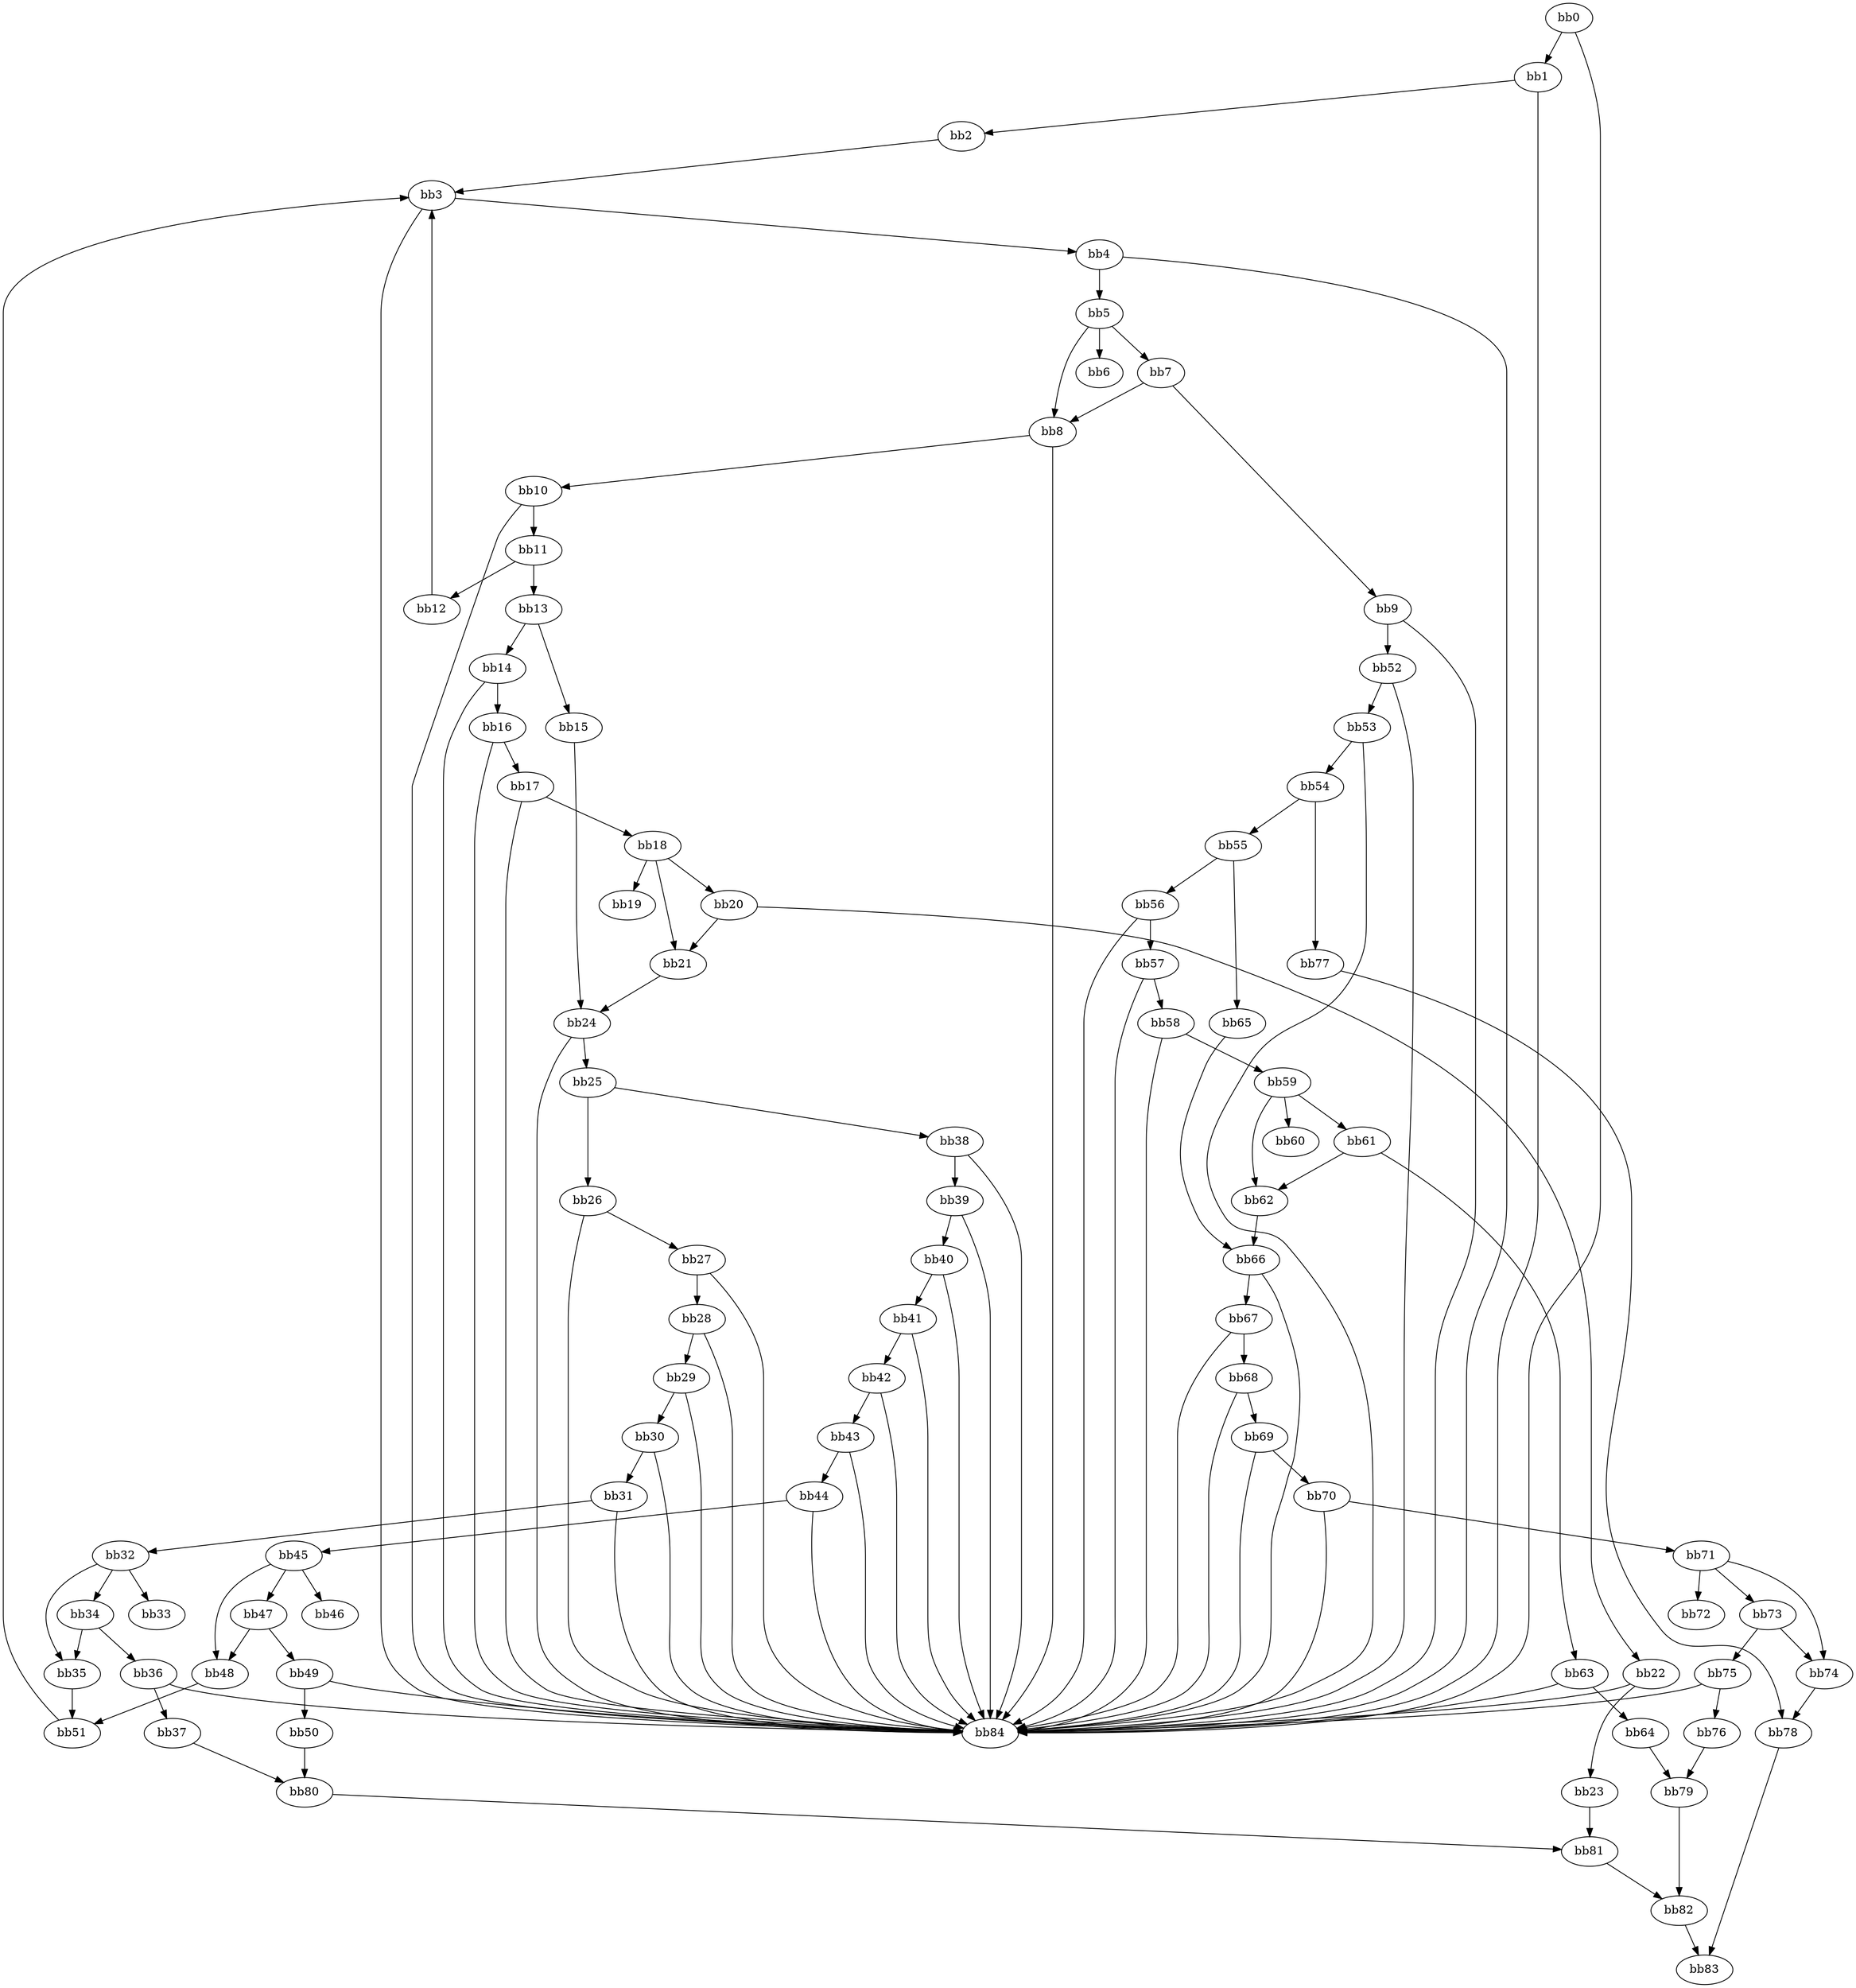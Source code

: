 digraph {
    0 [ label = "bb0\l" ]
    1 [ label = "bb1\l" ]
    2 [ label = "bb2\l" ]
    3 [ label = "bb3\l" ]
    4 [ label = "bb4\l" ]
    5 [ label = "bb5\l" ]
    6 [ label = "bb6\l" ]
    7 [ label = "bb7\l" ]
    8 [ label = "bb8\l" ]
    9 [ label = "bb9\l" ]
    10 [ label = "bb10\l" ]
    11 [ label = "bb11\l" ]
    12 [ label = "bb12\l" ]
    13 [ label = "bb13\l" ]
    14 [ label = "bb14\l" ]
    15 [ label = "bb15\l" ]
    16 [ label = "bb16\l" ]
    17 [ label = "bb17\l" ]
    18 [ label = "bb18\l" ]
    19 [ label = "bb19\l" ]
    20 [ label = "bb20\l" ]
    21 [ label = "bb21\l" ]
    22 [ label = "bb22\l" ]
    23 [ label = "bb23\l" ]
    24 [ label = "bb24\l" ]
    25 [ label = "bb25\l" ]
    26 [ label = "bb26\l" ]
    27 [ label = "bb27\l" ]
    28 [ label = "bb28\l" ]
    29 [ label = "bb29\l" ]
    30 [ label = "bb30\l" ]
    31 [ label = "bb31\l" ]
    32 [ label = "bb32\l" ]
    33 [ label = "bb33\l" ]
    34 [ label = "bb34\l" ]
    35 [ label = "bb35\l" ]
    36 [ label = "bb36\l" ]
    37 [ label = "bb37\l" ]
    38 [ label = "bb38\l" ]
    39 [ label = "bb39\l" ]
    40 [ label = "bb40\l" ]
    41 [ label = "bb41\l" ]
    42 [ label = "bb42\l" ]
    43 [ label = "bb43\l" ]
    44 [ label = "bb44\l" ]
    45 [ label = "bb45\l" ]
    46 [ label = "bb46\l" ]
    47 [ label = "bb47\l" ]
    48 [ label = "bb48\l" ]
    49 [ label = "bb49\l" ]
    50 [ label = "bb50\l" ]
    51 [ label = "bb51\l" ]
    52 [ label = "bb52\l" ]
    53 [ label = "bb53\l" ]
    54 [ label = "bb54\l" ]
    55 [ label = "bb55\l" ]
    56 [ label = "bb56\l" ]
    57 [ label = "bb57\l" ]
    58 [ label = "bb58\l" ]
    59 [ label = "bb59\l" ]
    60 [ label = "bb60\l" ]
    61 [ label = "bb61\l" ]
    62 [ label = "bb62\l" ]
    63 [ label = "bb63\l" ]
    64 [ label = "bb64\l" ]
    65 [ label = "bb65\l" ]
    66 [ label = "bb66\l" ]
    67 [ label = "bb67\l" ]
    68 [ label = "bb68\l" ]
    69 [ label = "bb69\l" ]
    70 [ label = "bb70\l" ]
    71 [ label = "bb71\l" ]
    72 [ label = "bb72\l" ]
    73 [ label = "bb73\l" ]
    74 [ label = "bb74\l" ]
    75 [ label = "bb75\l" ]
    76 [ label = "bb76\l" ]
    77 [ label = "bb77\l" ]
    78 [ label = "bb78\l" ]
    79 [ label = "bb79\l" ]
    80 [ label = "bb80\l" ]
    81 [ label = "bb81\l" ]
    82 [ label = "bb82\l" ]
    83 [ label = "bb83\l" ]
    84 [ label = "bb84\l" ]
    0 -> 1 [ ]
    0 -> 84 [ ]
    1 -> 2 [ ]
    1 -> 84 [ ]
    2 -> 3 [ ]
    3 -> 4 [ ]
    3 -> 84 [ ]
    4 -> 5 [ ]
    4 -> 84 [ ]
    5 -> 6 [ ]
    5 -> 7 [ ]
    5 -> 8 [ ]
    7 -> 8 [ ]
    7 -> 9 [ ]
    8 -> 10 [ ]
    8 -> 84 [ ]
    9 -> 52 [ ]
    9 -> 84 [ ]
    10 -> 11 [ ]
    10 -> 84 [ ]
    11 -> 12 [ ]
    11 -> 13 [ ]
    12 -> 3 [ ]
    13 -> 14 [ ]
    13 -> 15 [ ]
    14 -> 16 [ ]
    14 -> 84 [ ]
    15 -> 24 [ ]
    16 -> 17 [ ]
    16 -> 84 [ ]
    17 -> 18 [ ]
    17 -> 84 [ ]
    18 -> 19 [ ]
    18 -> 20 [ ]
    18 -> 21 [ ]
    20 -> 21 [ ]
    20 -> 22 [ ]
    21 -> 24 [ ]
    22 -> 23 [ ]
    22 -> 84 [ ]
    23 -> 81 [ ]
    24 -> 25 [ ]
    24 -> 84 [ ]
    25 -> 26 [ ]
    25 -> 38 [ ]
    26 -> 27 [ ]
    26 -> 84 [ ]
    27 -> 28 [ ]
    27 -> 84 [ ]
    28 -> 29 [ ]
    28 -> 84 [ ]
    29 -> 30 [ ]
    29 -> 84 [ ]
    30 -> 31 [ ]
    30 -> 84 [ ]
    31 -> 32 [ ]
    31 -> 84 [ ]
    32 -> 33 [ ]
    32 -> 34 [ ]
    32 -> 35 [ ]
    34 -> 35 [ ]
    34 -> 36 [ ]
    35 -> 51 [ ]
    36 -> 37 [ ]
    36 -> 84 [ ]
    37 -> 80 [ ]
    38 -> 39 [ ]
    38 -> 84 [ ]
    39 -> 40 [ ]
    39 -> 84 [ ]
    40 -> 41 [ ]
    40 -> 84 [ ]
    41 -> 42 [ ]
    41 -> 84 [ ]
    42 -> 43 [ ]
    42 -> 84 [ ]
    43 -> 44 [ ]
    43 -> 84 [ ]
    44 -> 45 [ ]
    44 -> 84 [ ]
    45 -> 46 [ ]
    45 -> 47 [ ]
    45 -> 48 [ ]
    47 -> 48 [ ]
    47 -> 49 [ ]
    48 -> 51 [ ]
    49 -> 50 [ ]
    49 -> 84 [ ]
    50 -> 80 [ ]
    51 -> 3 [ ]
    52 -> 53 [ ]
    52 -> 84 [ ]
    53 -> 54 [ ]
    53 -> 84 [ ]
    54 -> 55 [ ]
    54 -> 77 [ ]
    55 -> 56 [ ]
    55 -> 65 [ ]
    56 -> 57 [ ]
    56 -> 84 [ ]
    57 -> 58 [ ]
    57 -> 84 [ ]
    58 -> 59 [ ]
    58 -> 84 [ ]
    59 -> 60 [ ]
    59 -> 61 [ ]
    59 -> 62 [ ]
    61 -> 62 [ ]
    61 -> 63 [ ]
    62 -> 66 [ ]
    63 -> 64 [ ]
    63 -> 84 [ ]
    64 -> 79 [ ]
    65 -> 66 [ ]
    66 -> 67 [ ]
    66 -> 84 [ ]
    67 -> 68 [ ]
    67 -> 84 [ ]
    68 -> 69 [ ]
    68 -> 84 [ ]
    69 -> 70 [ ]
    69 -> 84 [ ]
    70 -> 71 [ ]
    70 -> 84 [ ]
    71 -> 72 [ ]
    71 -> 73 [ ]
    71 -> 74 [ ]
    73 -> 74 [ ]
    73 -> 75 [ ]
    74 -> 78 [ ]
    75 -> 76 [ ]
    75 -> 84 [ ]
    76 -> 79 [ ]
    77 -> 78 [ ]
    78 -> 83 [ ]
    79 -> 82 [ ]
    80 -> 81 [ ]
    81 -> 82 [ ]
    82 -> 83 [ ]
}

